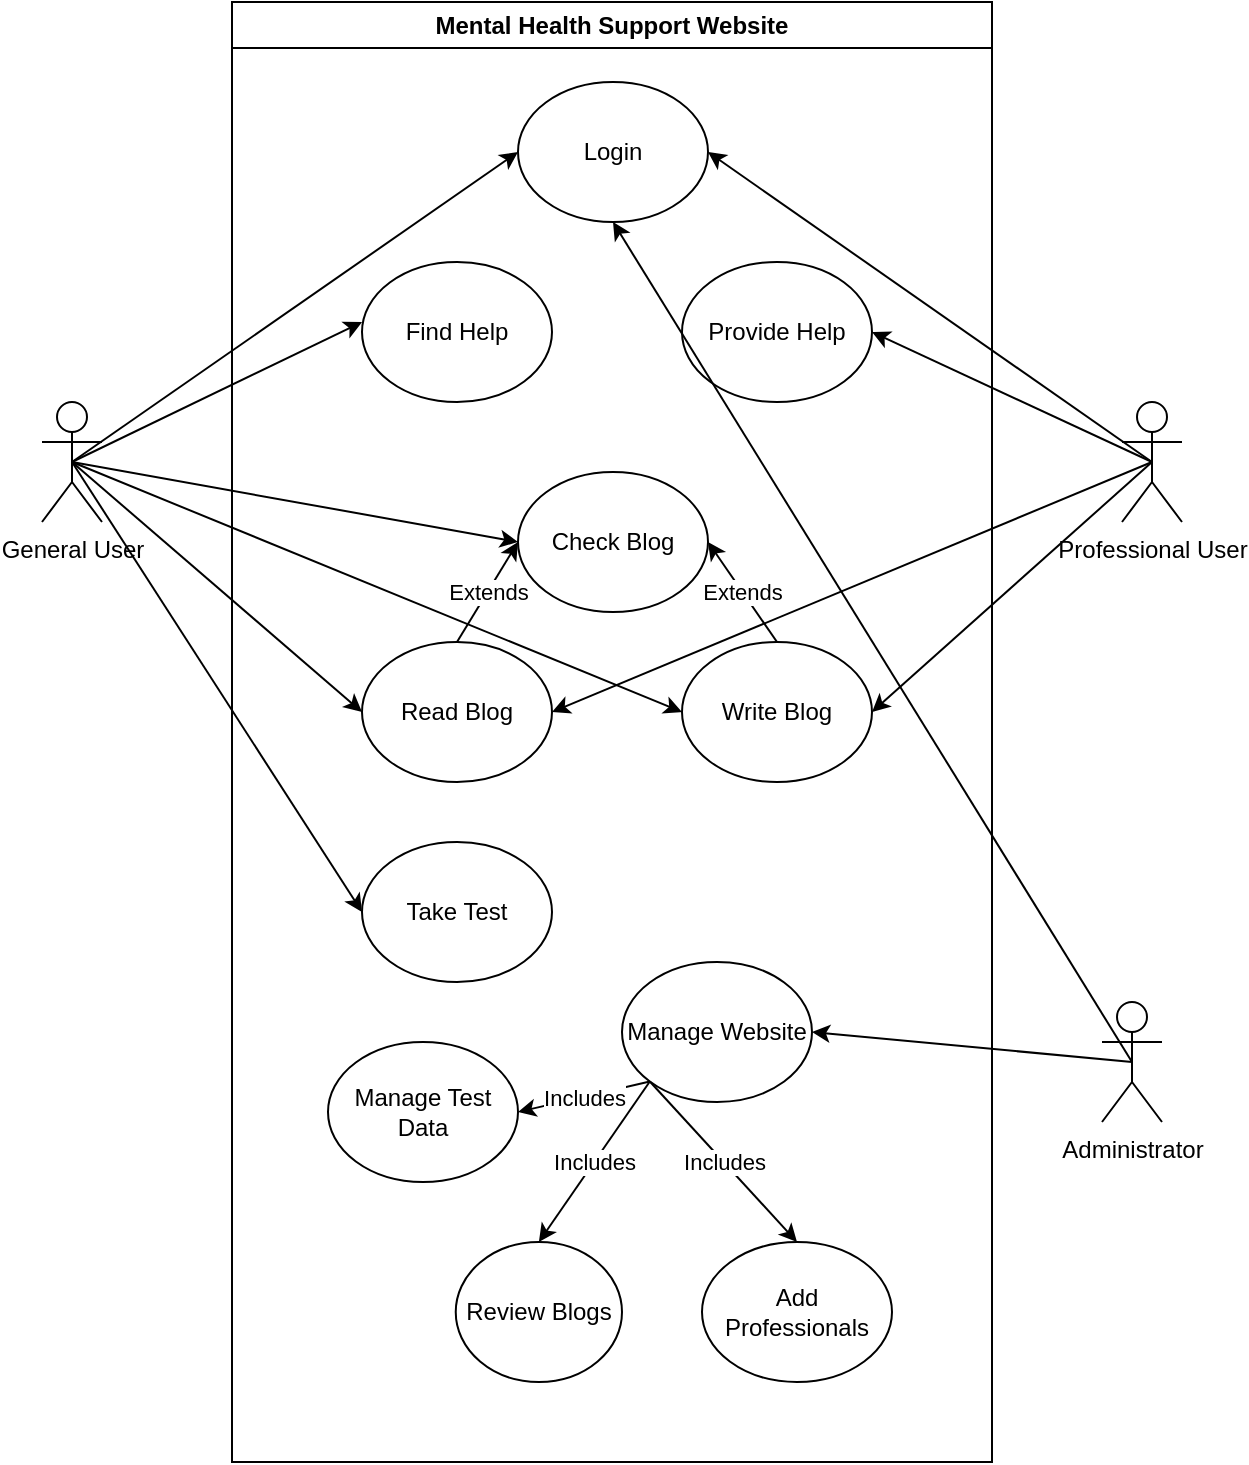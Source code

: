 <mxfile version="21.2.1" type="device">
  <diagram name="Page-1" id="1NgwtT_a-0-KzJIMsgz_">
    <mxGraphModel dx="1588" dy="2032" grid="1" gridSize="10" guides="1" tooltips="1" connect="1" arrows="1" fold="1" page="1" pageScale="1" pageWidth="850" pageHeight="1100" math="0" shadow="0">
      <root>
        <mxCell id="0" />
        <mxCell id="1" parent="0" />
        <mxCell id="O6W5lDfrHg-7fGW8wfuZ-2" value="Mental Health Support Website" style="swimlane;whiteSpace=wrap;html=1;" vertex="1" parent="1">
          <mxGeometry x="235" y="-390" width="380" height="730" as="geometry" />
        </mxCell>
        <mxCell id="O6W5lDfrHg-7fGW8wfuZ-7" value="Login" style="ellipse;whiteSpace=wrap;html=1;" vertex="1" parent="O6W5lDfrHg-7fGW8wfuZ-2">
          <mxGeometry x="143" y="40" width="95" height="70" as="geometry" />
        </mxCell>
        <mxCell id="O6W5lDfrHg-7fGW8wfuZ-8" value="Find Help" style="ellipse;whiteSpace=wrap;html=1;" vertex="1" parent="O6W5lDfrHg-7fGW8wfuZ-2">
          <mxGeometry x="65" y="130" width="95" height="70" as="geometry" />
        </mxCell>
        <mxCell id="O6W5lDfrHg-7fGW8wfuZ-11" value="Read Blog" style="ellipse;whiteSpace=wrap;html=1;" vertex="1" parent="O6W5lDfrHg-7fGW8wfuZ-2">
          <mxGeometry x="65" y="320" width="95" height="70" as="geometry" />
        </mxCell>
        <mxCell id="O6W5lDfrHg-7fGW8wfuZ-10" value="Write Blog" style="ellipse;whiteSpace=wrap;html=1;" vertex="1" parent="O6W5lDfrHg-7fGW8wfuZ-2">
          <mxGeometry x="225" y="320" width="95" height="70" as="geometry" />
        </mxCell>
        <mxCell id="O6W5lDfrHg-7fGW8wfuZ-12" value="Provide Help" style="ellipse;whiteSpace=wrap;html=1;" vertex="1" parent="O6W5lDfrHg-7fGW8wfuZ-2">
          <mxGeometry x="225" y="130" width="95" height="70" as="geometry" />
        </mxCell>
        <mxCell id="O6W5lDfrHg-7fGW8wfuZ-13" value="Take Test" style="ellipse;whiteSpace=wrap;html=1;" vertex="1" parent="O6W5lDfrHg-7fGW8wfuZ-2">
          <mxGeometry x="65" y="420" width="95" height="70" as="geometry" />
        </mxCell>
        <mxCell id="O6W5lDfrHg-7fGW8wfuZ-9" value="Check Blog" style="ellipse;whiteSpace=wrap;html=1;" vertex="1" parent="O6W5lDfrHg-7fGW8wfuZ-2">
          <mxGeometry x="143" y="235" width="95" height="70" as="geometry" />
        </mxCell>
        <mxCell id="O6W5lDfrHg-7fGW8wfuZ-25" value="" style="endArrow=classic;html=1;rounded=0;exitX=0.5;exitY=0;exitDx=0;exitDy=0;entryX=0;entryY=0.5;entryDx=0;entryDy=0;" edge="1" parent="O6W5lDfrHg-7fGW8wfuZ-2" source="O6W5lDfrHg-7fGW8wfuZ-11" target="O6W5lDfrHg-7fGW8wfuZ-9">
          <mxGeometry relative="1" as="geometry">
            <mxPoint x="205" y="310" as="sourcePoint" />
            <mxPoint x="305" y="310" as="targetPoint" />
          </mxGeometry>
        </mxCell>
        <mxCell id="O6W5lDfrHg-7fGW8wfuZ-26" value="Extends" style="edgeLabel;resizable=0;html=1;align=center;verticalAlign=middle;" connectable="0" vertex="1" parent="O6W5lDfrHg-7fGW8wfuZ-25">
          <mxGeometry relative="1" as="geometry" />
        </mxCell>
        <mxCell id="O6W5lDfrHg-7fGW8wfuZ-27" value="" style="endArrow=classic;html=1;rounded=0;exitX=0.5;exitY=0;exitDx=0;exitDy=0;entryX=1;entryY=0.5;entryDx=0;entryDy=0;" edge="1" parent="O6W5lDfrHg-7fGW8wfuZ-2" source="O6W5lDfrHg-7fGW8wfuZ-10" target="O6W5lDfrHg-7fGW8wfuZ-9">
          <mxGeometry relative="1" as="geometry">
            <mxPoint x="235" y="290" as="sourcePoint" />
            <mxPoint x="335" y="290" as="targetPoint" />
          </mxGeometry>
        </mxCell>
        <mxCell id="O6W5lDfrHg-7fGW8wfuZ-28" value="Extends" style="edgeLabel;resizable=0;html=1;align=center;verticalAlign=middle;" connectable="0" vertex="1" parent="O6W5lDfrHg-7fGW8wfuZ-27">
          <mxGeometry relative="1" as="geometry" />
        </mxCell>
        <mxCell id="O6W5lDfrHg-7fGW8wfuZ-29" value="Manage Website" style="ellipse;whiteSpace=wrap;html=1;" vertex="1" parent="O6W5lDfrHg-7fGW8wfuZ-2">
          <mxGeometry x="195" y="480" width="95" height="70" as="geometry" />
        </mxCell>
        <mxCell id="O6W5lDfrHg-7fGW8wfuZ-30" value="Review Blogs" style="ellipse;whiteSpace=wrap;html=1;aspect=fixed;" vertex="1" parent="O6W5lDfrHg-7fGW8wfuZ-2">
          <mxGeometry x="111.87" y="620" width="83.13" height="70" as="geometry" />
        </mxCell>
        <mxCell id="O6W5lDfrHg-7fGW8wfuZ-31" value="Add Professionals" style="ellipse;whiteSpace=wrap;html=1;" vertex="1" parent="O6W5lDfrHg-7fGW8wfuZ-2">
          <mxGeometry x="235" y="620" width="95" height="70" as="geometry" />
        </mxCell>
        <mxCell id="O6W5lDfrHg-7fGW8wfuZ-33" value="Manage Test Data" style="ellipse;whiteSpace=wrap;html=1;" vertex="1" parent="O6W5lDfrHg-7fGW8wfuZ-2">
          <mxGeometry x="48" y="520" width="95" height="70" as="geometry" />
        </mxCell>
        <mxCell id="O6W5lDfrHg-7fGW8wfuZ-36" value="" style="endArrow=classic;html=1;rounded=0;exitX=0;exitY=1;exitDx=0;exitDy=0;entryX=1;entryY=0.5;entryDx=0;entryDy=0;" edge="1" parent="O6W5lDfrHg-7fGW8wfuZ-2" source="O6W5lDfrHg-7fGW8wfuZ-29" target="O6W5lDfrHg-7fGW8wfuZ-33">
          <mxGeometry relative="1" as="geometry">
            <mxPoint x="-65" y="660" as="sourcePoint" />
            <mxPoint x="35" y="660" as="targetPoint" />
          </mxGeometry>
        </mxCell>
        <mxCell id="O6W5lDfrHg-7fGW8wfuZ-37" value="Includes" style="edgeLabel;resizable=0;html=1;align=center;verticalAlign=middle;" connectable="0" vertex="1" parent="O6W5lDfrHg-7fGW8wfuZ-36">
          <mxGeometry relative="1" as="geometry" />
        </mxCell>
        <mxCell id="O6W5lDfrHg-7fGW8wfuZ-34" value="" style="endArrow=classic;html=1;rounded=0;exitX=0;exitY=1;exitDx=0;exitDy=0;entryX=0.5;entryY=0;entryDx=0;entryDy=0;" edge="1" parent="O6W5lDfrHg-7fGW8wfuZ-2" source="O6W5lDfrHg-7fGW8wfuZ-29" target="O6W5lDfrHg-7fGW8wfuZ-31">
          <mxGeometry relative="1" as="geometry">
            <mxPoint x="-65" y="660" as="sourcePoint" />
            <mxPoint x="35" y="660" as="targetPoint" />
          </mxGeometry>
        </mxCell>
        <mxCell id="O6W5lDfrHg-7fGW8wfuZ-35" value="Includes" style="edgeLabel;resizable=0;html=1;align=center;verticalAlign=middle;" connectable="0" vertex="1" parent="O6W5lDfrHg-7fGW8wfuZ-34">
          <mxGeometry relative="1" as="geometry" />
        </mxCell>
        <mxCell id="O6W5lDfrHg-7fGW8wfuZ-40" value="" style="endArrow=classic;html=1;rounded=0;exitX=0;exitY=1;exitDx=0;exitDy=0;entryX=0.5;entryY=0;entryDx=0;entryDy=0;" edge="1" parent="O6W5lDfrHg-7fGW8wfuZ-2" source="O6W5lDfrHg-7fGW8wfuZ-29" target="O6W5lDfrHg-7fGW8wfuZ-30">
          <mxGeometry relative="1" as="geometry">
            <mxPoint x="205" y="550" as="sourcePoint" />
            <mxPoint x="35" y="660" as="targetPoint" />
          </mxGeometry>
        </mxCell>
        <mxCell id="O6W5lDfrHg-7fGW8wfuZ-41" value="Includes" style="edgeLabel;resizable=0;html=1;align=center;verticalAlign=middle;" connectable="0" vertex="1" parent="O6W5lDfrHg-7fGW8wfuZ-40">
          <mxGeometry relative="1" as="geometry" />
        </mxCell>
        <mxCell id="O6W5lDfrHg-7fGW8wfuZ-3" value="General User" style="shape=umlActor;verticalLabelPosition=bottom;verticalAlign=top;html=1;outlineConnect=0;" vertex="1" parent="1">
          <mxGeometry x="140" y="-190" width="30" height="60" as="geometry" />
        </mxCell>
        <mxCell id="O6W5lDfrHg-7fGW8wfuZ-4" value="Professional User" style="shape=umlActor;verticalLabelPosition=bottom;verticalAlign=top;html=1;outlineConnect=0;" vertex="1" parent="1">
          <mxGeometry x="680" y="-190" width="30" height="60" as="geometry" />
        </mxCell>
        <mxCell id="O6W5lDfrHg-7fGW8wfuZ-5" value="Administrator" style="shape=umlActor;verticalLabelPosition=bottom;verticalAlign=top;html=1;outlineConnect=0;" vertex="1" parent="1">
          <mxGeometry x="670" y="110" width="30" height="60" as="geometry" />
        </mxCell>
        <mxCell id="O6W5lDfrHg-7fGW8wfuZ-15" value="" style="endArrow=classic;html=1;rounded=0;exitX=0.5;exitY=0.5;exitDx=0;exitDy=0;exitPerimeter=0;entryX=0;entryY=0.5;entryDx=0;entryDy=0;" edge="1" parent="1" source="O6W5lDfrHg-7fGW8wfuZ-3" target="O6W5lDfrHg-7fGW8wfuZ-7">
          <mxGeometry width="50" height="50" relative="1" as="geometry">
            <mxPoint x="470" y="10" as="sourcePoint" />
            <mxPoint x="520" y="-40" as="targetPoint" />
          </mxGeometry>
        </mxCell>
        <mxCell id="O6W5lDfrHg-7fGW8wfuZ-16" value="" style="endArrow=classic;html=1;rounded=0;entryX=0;entryY=0.429;entryDx=0;entryDy=0;entryPerimeter=0;exitX=0.5;exitY=0.5;exitDx=0;exitDy=0;exitPerimeter=0;" edge="1" parent="1" source="O6W5lDfrHg-7fGW8wfuZ-3" target="O6W5lDfrHg-7fGW8wfuZ-8">
          <mxGeometry width="50" height="50" relative="1" as="geometry">
            <mxPoint x="470" y="10" as="sourcePoint" />
            <mxPoint x="520" y="-40" as="targetPoint" />
          </mxGeometry>
        </mxCell>
        <mxCell id="O6W5lDfrHg-7fGW8wfuZ-18" value="" style="endArrow=classic;html=1;rounded=0;exitX=0.5;exitY=0.5;exitDx=0;exitDy=0;exitPerimeter=0;entryX=0;entryY=0.5;entryDx=0;entryDy=0;" edge="1" parent="1" source="O6W5lDfrHg-7fGW8wfuZ-3" target="O6W5lDfrHg-7fGW8wfuZ-11">
          <mxGeometry width="50" height="50" relative="1" as="geometry">
            <mxPoint x="470" y="10" as="sourcePoint" />
            <mxPoint x="520" y="-40" as="targetPoint" />
          </mxGeometry>
        </mxCell>
        <mxCell id="O6W5lDfrHg-7fGW8wfuZ-19" value="" style="endArrow=classic;html=1;rounded=0;exitX=0.5;exitY=0.5;exitDx=0;exitDy=0;exitPerimeter=0;entryX=0;entryY=0.5;entryDx=0;entryDy=0;" edge="1" parent="1" source="O6W5lDfrHg-7fGW8wfuZ-3" target="O6W5lDfrHg-7fGW8wfuZ-10">
          <mxGeometry width="50" height="50" relative="1" as="geometry">
            <mxPoint x="470" y="10" as="sourcePoint" />
            <mxPoint x="520" y="-40" as="targetPoint" />
          </mxGeometry>
        </mxCell>
        <mxCell id="O6W5lDfrHg-7fGW8wfuZ-20" value="" style="endArrow=classic;html=1;rounded=0;exitX=0.5;exitY=0.5;exitDx=0;exitDy=0;exitPerimeter=0;entryX=0;entryY=0.5;entryDx=0;entryDy=0;" edge="1" parent="1" source="O6W5lDfrHg-7fGW8wfuZ-3" target="O6W5lDfrHg-7fGW8wfuZ-13">
          <mxGeometry width="50" height="50" relative="1" as="geometry">
            <mxPoint x="470" y="10" as="sourcePoint" />
            <mxPoint x="520" y="-40" as="targetPoint" />
          </mxGeometry>
        </mxCell>
        <mxCell id="O6W5lDfrHg-7fGW8wfuZ-21" value="" style="endArrow=classic;html=1;rounded=0;exitX=0.5;exitY=0.5;exitDx=0;exitDy=0;exitPerimeter=0;entryX=1;entryY=0.5;entryDx=0;entryDy=0;" edge="1" parent="1" source="O6W5lDfrHg-7fGW8wfuZ-4" target="O6W5lDfrHg-7fGW8wfuZ-7">
          <mxGeometry width="50" height="50" relative="1" as="geometry">
            <mxPoint x="470" y="50" as="sourcePoint" />
            <mxPoint x="520" as="targetPoint" />
          </mxGeometry>
        </mxCell>
        <mxCell id="O6W5lDfrHg-7fGW8wfuZ-22" value="" style="endArrow=classic;html=1;rounded=0;exitX=0.5;exitY=0.5;exitDx=0;exitDy=0;exitPerimeter=0;entryX=1;entryY=0.5;entryDx=0;entryDy=0;" edge="1" parent="1" source="O6W5lDfrHg-7fGW8wfuZ-4" target="O6W5lDfrHg-7fGW8wfuZ-12">
          <mxGeometry width="50" height="50" relative="1" as="geometry">
            <mxPoint x="470" y="50" as="sourcePoint" />
            <mxPoint x="520" as="targetPoint" />
          </mxGeometry>
        </mxCell>
        <mxCell id="O6W5lDfrHg-7fGW8wfuZ-23" value="" style="endArrow=classic;html=1;rounded=0;exitX=0.5;exitY=0.5;exitDx=0;exitDy=0;exitPerimeter=0;entryX=1;entryY=0.5;entryDx=0;entryDy=0;" edge="1" parent="1" source="O6W5lDfrHg-7fGW8wfuZ-4" target="O6W5lDfrHg-7fGW8wfuZ-11">
          <mxGeometry width="50" height="50" relative="1" as="geometry">
            <mxPoint x="470" y="50" as="sourcePoint" />
            <mxPoint x="520" as="targetPoint" />
          </mxGeometry>
        </mxCell>
        <mxCell id="O6W5lDfrHg-7fGW8wfuZ-24" value="" style="endArrow=classic;html=1;rounded=0;exitX=0.5;exitY=0.5;exitDx=0;exitDy=0;exitPerimeter=0;entryX=1;entryY=0.5;entryDx=0;entryDy=0;" edge="1" parent="1" source="O6W5lDfrHg-7fGW8wfuZ-4" target="O6W5lDfrHg-7fGW8wfuZ-10">
          <mxGeometry width="50" height="50" relative="1" as="geometry">
            <mxPoint x="470" y="50" as="sourcePoint" />
            <mxPoint x="520" as="targetPoint" />
          </mxGeometry>
        </mxCell>
        <mxCell id="O6W5lDfrHg-7fGW8wfuZ-32" value="" style="endArrow=classic;html=1;rounded=0;exitX=0.5;exitY=0.5;exitDx=0;exitDy=0;exitPerimeter=0;entryX=0;entryY=0.5;entryDx=0;entryDy=0;" edge="1" parent="1" source="O6W5lDfrHg-7fGW8wfuZ-3" target="O6W5lDfrHg-7fGW8wfuZ-9">
          <mxGeometry width="50" height="50" relative="1" as="geometry">
            <mxPoint x="470" y="50" as="sourcePoint" />
            <mxPoint x="520" as="targetPoint" />
          </mxGeometry>
        </mxCell>
        <mxCell id="O6W5lDfrHg-7fGW8wfuZ-42" value="" style="endArrow=classic;html=1;rounded=0;exitX=0.5;exitY=0.5;exitDx=0;exitDy=0;exitPerimeter=0;entryX=1;entryY=0.5;entryDx=0;entryDy=0;" edge="1" parent="1" source="O6W5lDfrHg-7fGW8wfuZ-5" target="O6W5lDfrHg-7fGW8wfuZ-29">
          <mxGeometry width="50" height="50" relative="1" as="geometry">
            <mxPoint x="370" y="250" as="sourcePoint" />
            <mxPoint x="420" y="200" as="targetPoint" />
          </mxGeometry>
        </mxCell>
        <mxCell id="O6W5lDfrHg-7fGW8wfuZ-43" value="" style="endArrow=classic;html=1;rounded=0;exitX=0.5;exitY=0.5;exitDx=0;exitDy=0;exitPerimeter=0;entryX=0.5;entryY=1;entryDx=0;entryDy=0;" edge="1" parent="1" source="O6W5lDfrHg-7fGW8wfuZ-5" target="O6W5lDfrHg-7fGW8wfuZ-7">
          <mxGeometry width="50" height="50" relative="1" as="geometry">
            <mxPoint x="370" y="250" as="sourcePoint" />
            <mxPoint x="420" y="200" as="targetPoint" />
          </mxGeometry>
        </mxCell>
      </root>
    </mxGraphModel>
  </diagram>
</mxfile>
